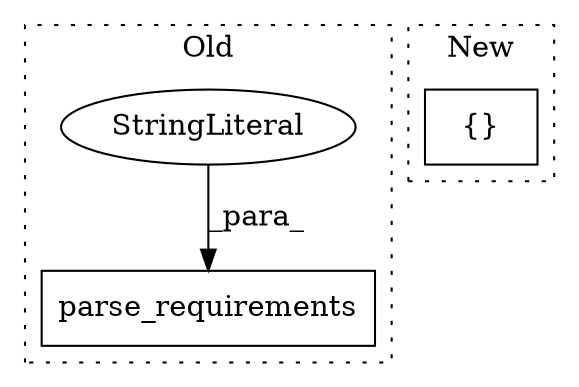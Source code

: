 digraph G {
subgraph cluster0 {
1 [label="parse_requirements" a="32" s="643,680" l="19,1" shape="box"];
3 [label="StringLiteral" a="45" s="662" l="18" shape="ellipse"];
label = "Old";
style="dotted";
}
subgraph cluster1 {
2 [label="{}" a="4" s="1030,1077" l="1,1" shape="box"];
label = "New";
style="dotted";
}
3 -> 1 [label="_para_"];
}